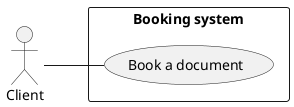 @startuml Booking

left to right direction

actor Client as C

rectangle "Booking system" {
  usecase "Book a document" as B
}

C -- B

@enduml
